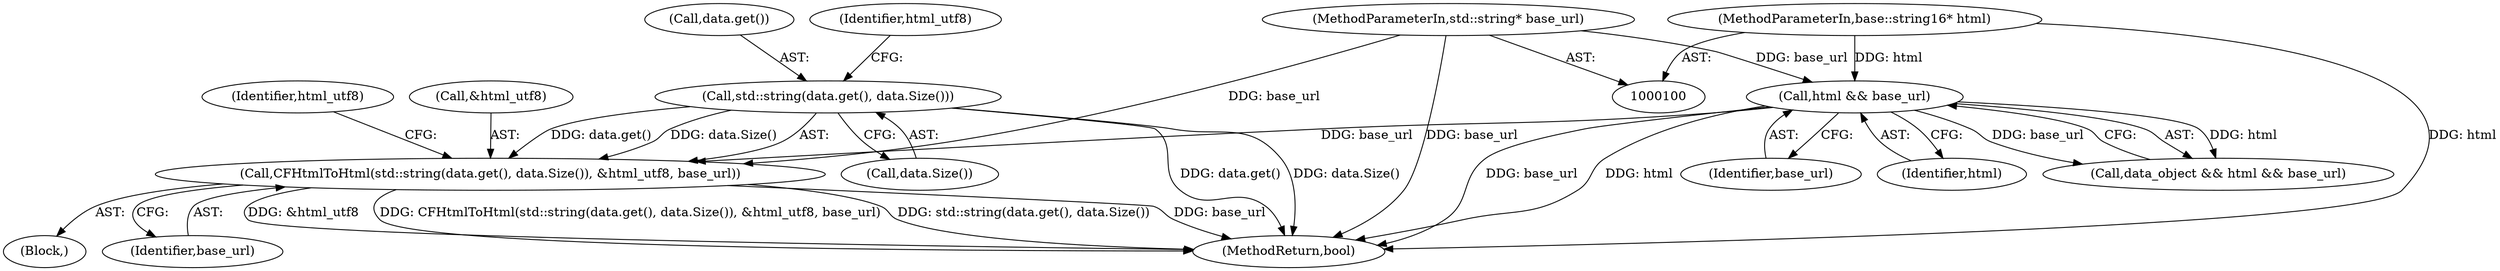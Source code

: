 digraph "0_Chrome_e93dc535728da259ec16d1c3cc393f80b25f64ae_4@pointer" {
"1000126" [label="(Call,CFHtmlToHtml(std::string(data.get(), data.Size()), &html_utf8, base_url))"];
"1000127" [label="(Call,std::string(data.get(), data.Size()))"];
"1000108" [label="(Call,html && base_url)"];
"1000102" [label="(MethodParameterIn,base::string16* html)"];
"1000103" [label="(MethodParameterIn,std::string* base_url)"];
"1000127" [label="(Call,std::string(data.get(), data.Size()))"];
"1000123" [label="(Block,)"];
"1000130" [label="(Call,&html_utf8)"];
"1000102" [label="(MethodParameterIn,base::string16* html)"];
"1000131" [label="(Identifier,html_utf8)"];
"1000132" [label="(Identifier,base_url)"];
"1000135" [label="(Identifier,html_utf8)"];
"1000108" [label="(Call,html && base_url)"];
"1000110" [label="(Identifier,base_url)"];
"1000129" [label="(Call,data.Size())"];
"1000128" [label="(Call,data.get())"];
"1000109" [label="(Identifier,html)"];
"1000166" [label="(MethodReturn,bool)"];
"1000103" [label="(MethodParameterIn,std::string* base_url)"];
"1000126" [label="(Call,CFHtmlToHtml(std::string(data.get(), data.Size()), &html_utf8, base_url))"];
"1000106" [label="(Call,data_object && html && base_url)"];
"1000126" -> "1000123"  [label="AST: "];
"1000126" -> "1000132"  [label="CFG: "];
"1000127" -> "1000126"  [label="AST: "];
"1000130" -> "1000126"  [label="AST: "];
"1000132" -> "1000126"  [label="AST: "];
"1000135" -> "1000126"  [label="CFG: "];
"1000126" -> "1000166"  [label="DDG: base_url"];
"1000126" -> "1000166"  [label="DDG: &html_utf8"];
"1000126" -> "1000166"  [label="DDG: CFHtmlToHtml(std::string(data.get(), data.Size()), &html_utf8, base_url)"];
"1000126" -> "1000166"  [label="DDG: std::string(data.get(), data.Size())"];
"1000127" -> "1000126"  [label="DDG: data.get()"];
"1000127" -> "1000126"  [label="DDG: data.Size()"];
"1000108" -> "1000126"  [label="DDG: base_url"];
"1000103" -> "1000126"  [label="DDG: base_url"];
"1000127" -> "1000129"  [label="CFG: "];
"1000128" -> "1000127"  [label="AST: "];
"1000129" -> "1000127"  [label="AST: "];
"1000131" -> "1000127"  [label="CFG: "];
"1000127" -> "1000166"  [label="DDG: data.get()"];
"1000127" -> "1000166"  [label="DDG: data.Size()"];
"1000108" -> "1000106"  [label="AST: "];
"1000108" -> "1000109"  [label="CFG: "];
"1000108" -> "1000110"  [label="CFG: "];
"1000109" -> "1000108"  [label="AST: "];
"1000110" -> "1000108"  [label="AST: "];
"1000106" -> "1000108"  [label="CFG: "];
"1000108" -> "1000166"  [label="DDG: base_url"];
"1000108" -> "1000166"  [label="DDG: html"];
"1000108" -> "1000106"  [label="DDG: html"];
"1000108" -> "1000106"  [label="DDG: base_url"];
"1000102" -> "1000108"  [label="DDG: html"];
"1000103" -> "1000108"  [label="DDG: base_url"];
"1000102" -> "1000100"  [label="AST: "];
"1000102" -> "1000166"  [label="DDG: html"];
"1000103" -> "1000100"  [label="AST: "];
"1000103" -> "1000166"  [label="DDG: base_url"];
}
